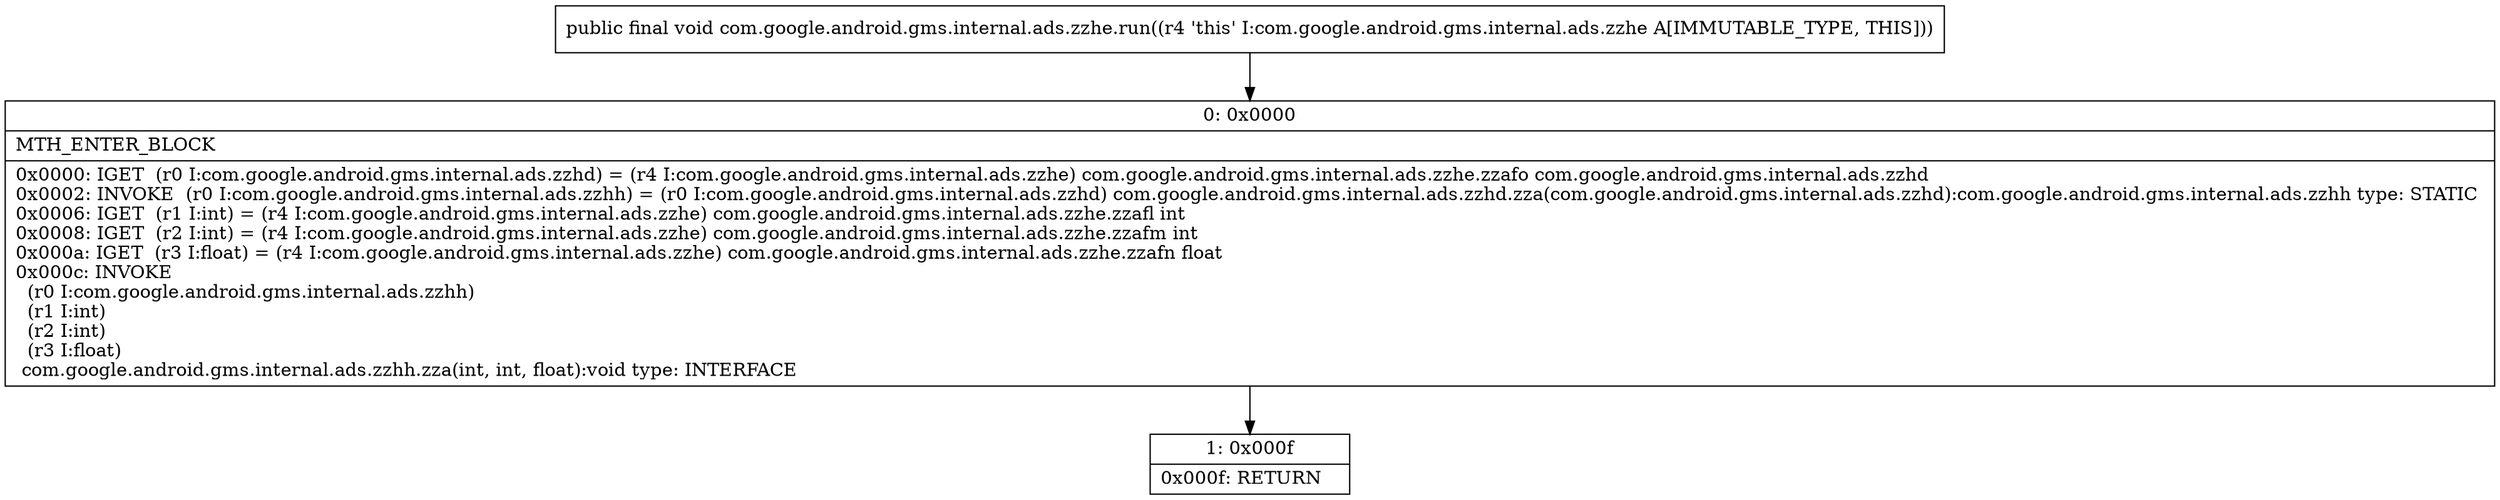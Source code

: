 digraph "CFG forcom.google.android.gms.internal.ads.zzhe.run()V" {
Node_0 [shape=record,label="{0\:\ 0x0000|MTH_ENTER_BLOCK\l|0x0000: IGET  (r0 I:com.google.android.gms.internal.ads.zzhd) = (r4 I:com.google.android.gms.internal.ads.zzhe) com.google.android.gms.internal.ads.zzhe.zzafo com.google.android.gms.internal.ads.zzhd \l0x0002: INVOKE  (r0 I:com.google.android.gms.internal.ads.zzhh) = (r0 I:com.google.android.gms.internal.ads.zzhd) com.google.android.gms.internal.ads.zzhd.zza(com.google.android.gms.internal.ads.zzhd):com.google.android.gms.internal.ads.zzhh type: STATIC \l0x0006: IGET  (r1 I:int) = (r4 I:com.google.android.gms.internal.ads.zzhe) com.google.android.gms.internal.ads.zzhe.zzafl int \l0x0008: IGET  (r2 I:int) = (r4 I:com.google.android.gms.internal.ads.zzhe) com.google.android.gms.internal.ads.zzhe.zzafm int \l0x000a: IGET  (r3 I:float) = (r4 I:com.google.android.gms.internal.ads.zzhe) com.google.android.gms.internal.ads.zzhe.zzafn float \l0x000c: INVOKE  \l  (r0 I:com.google.android.gms.internal.ads.zzhh)\l  (r1 I:int)\l  (r2 I:int)\l  (r3 I:float)\l com.google.android.gms.internal.ads.zzhh.zza(int, int, float):void type: INTERFACE \l}"];
Node_1 [shape=record,label="{1\:\ 0x000f|0x000f: RETURN   \l}"];
MethodNode[shape=record,label="{public final void com.google.android.gms.internal.ads.zzhe.run((r4 'this' I:com.google.android.gms.internal.ads.zzhe A[IMMUTABLE_TYPE, THIS])) }"];
MethodNode -> Node_0;
Node_0 -> Node_1;
}

